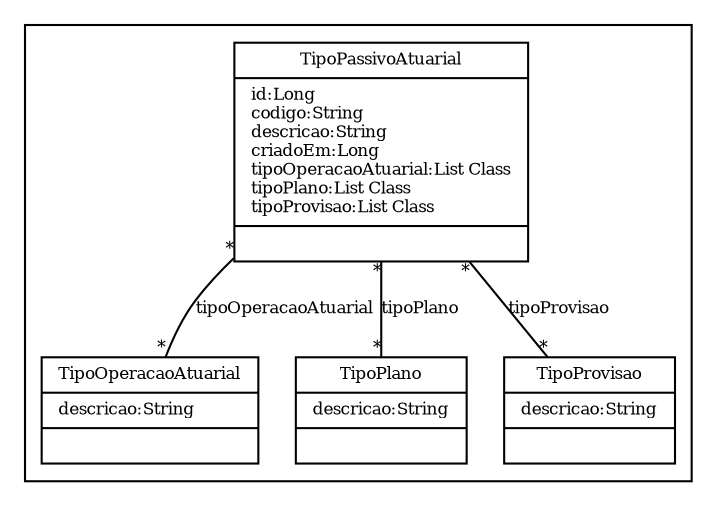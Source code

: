 digraph G{
fontname = "Times-Roman"
fontsize = 8

node [
        fontname = "Times-Roman"
        fontsize = 8
        shape = "record"
]

edge [
        fontname = "Times-Roman"
        fontsize = 8
]

subgraph clusterTIPO_PASSIVO_ATUARIAL
{
TipoPassivoAtuarial [label = "{TipoPassivoAtuarial|id:Long\lcodigo:String\ldescricao:String\lcriadoEm:Long\ltipoOperacaoAtuarial:List Class\ltipoPlano:List Class\ltipoProvisao:List Class\l|\l}"]
TipoOperacaoAtuarial [label = "{TipoOperacaoAtuarial|descricao:String\l|\l}"]
TipoPlano [label = "{TipoPlano|descricao:String\l|\l}"]
TipoProvisao [label = "{TipoProvisao|descricao:String\l|\l}"]
}
edge [arrowhead = "none" headlabel = "*" taillabel = "*"] TipoPassivoAtuarial -> TipoOperacaoAtuarial [label = "tipoOperacaoAtuarial"]
edge [arrowhead = "none" headlabel = "*" taillabel = "*"] TipoPassivoAtuarial -> TipoPlano [label = "tipoPlano"]
edge [arrowhead = "none" headlabel = "*" taillabel = "*"] TipoPassivoAtuarial -> TipoProvisao [label = "tipoProvisao"]
}
